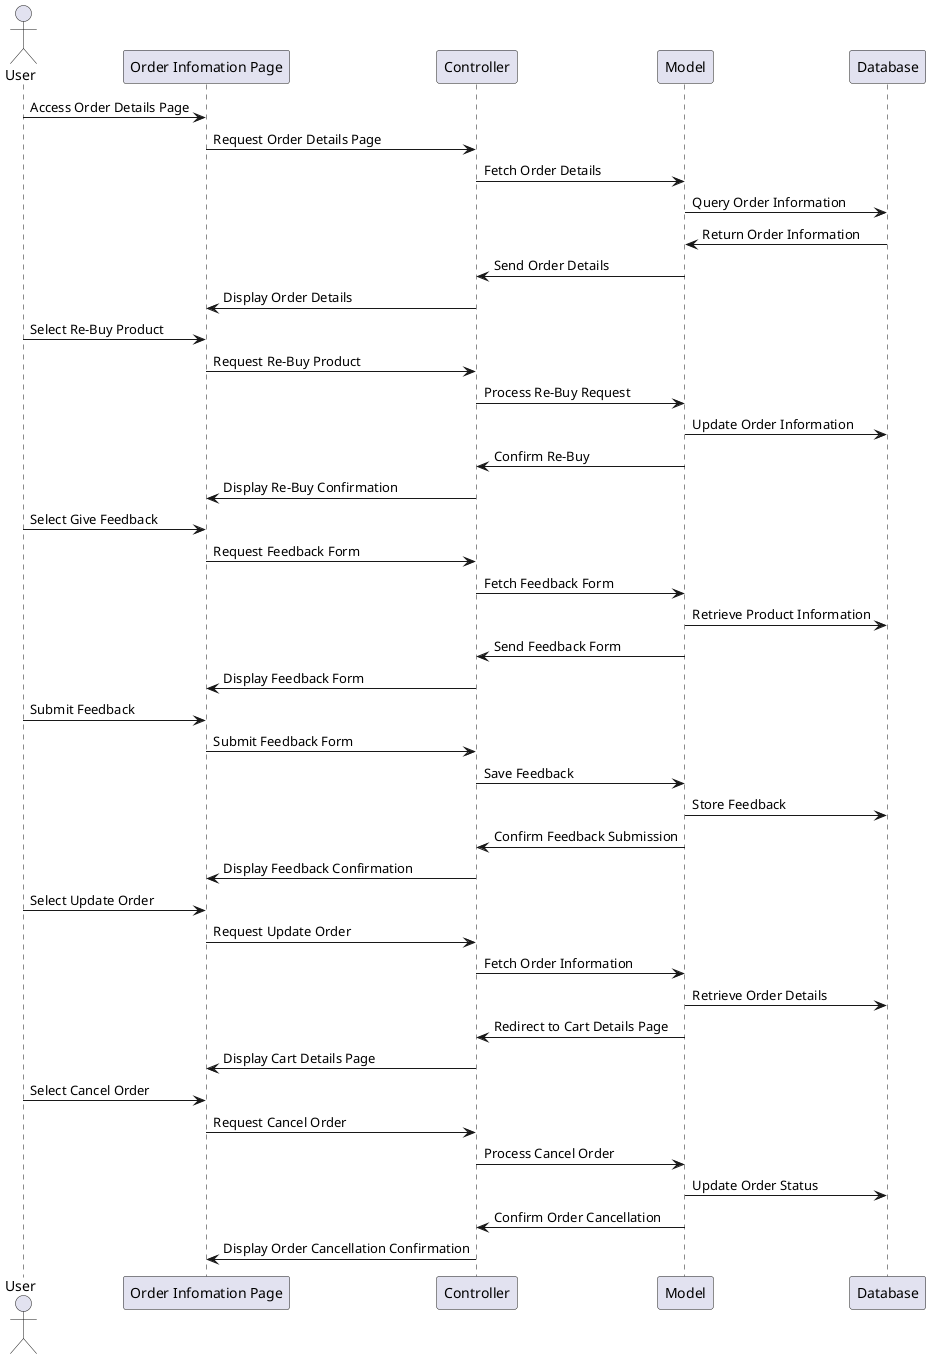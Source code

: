 @startuml

actor User
participant "Order Infomation Page" as OrderInfomationPage
participant "Controller" as Controller
participant "Model" as Model
participant "Database" as Database

User -> OrderInfomationPage: Access Order Details Page
OrderInfomationPage -> Controller: Request Order Details Page
Controller -> Model: Fetch Order Details
Model -> Database: Query Order Information
Database -> Model: Return Order Information
Model -> Controller: Send Order Details
Controller -> OrderInfomationPage: Display Order Details

User -> OrderInfomationPage: Select Re-Buy Product
OrderInfomationPage -> Controller: Request Re-Buy Product
Controller -> Model: Process Re-Buy Request
Model -> Database: Update Order Information
Model -> Controller: Confirm Re-Buy
Controller -> OrderInfomationPage: Display Re-Buy Confirmation

User -> OrderInfomationPage: Select Give Feedback
OrderInfomationPage -> Controller: Request Feedback Form
Controller -> Model: Fetch Feedback Form
Model -> Database: Retrieve Product Information
Model -> Controller: Send Feedback Form
Controller -> OrderInfomationPage: Display Feedback Form

User -> OrderInfomationPage: Submit Feedback
OrderInfomationPage -> Controller: Submit Feedback Form
Controller -> Model: Save Feedback
Model -> Database: Store Feedback
Model -> Controller: Confirm Feedback Submission
Controller -> OrderInfomationPage: Display Feedback Confirmation

User -> OrderInfomationPage: Select Update Order
OrderInfomationPage -> Controller: Request Update Order
Controller -> Model: Fetch Order Information
Model -> Database: Retrieve Order Details
Model -> Controller: Redirect to Cart Details Page
Controller -> OrderInfomationPage: Display Cart Details Page

User -> OrderInfomationPage: Select Cancel Order
OrderInfomationPage -> Controller: Request Cancel Order
Controller -> Model: Process Cancel Order
Model -> Database: Update Order Status
Model -> Controller: Confirm Order Cancellation
Controller -> OrderInfomationPage: Display Order Cancellation Confirmation

@enduml
